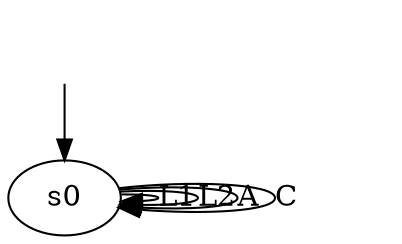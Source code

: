 digraph "output/magento_result_b_0.1" {
s0 [label=s0];
s0 -> s0  [label=L1];
s0 -> s0  [label=L2];
s0 -> s0  [label=A];
s0 -> s0  [label=C];
__start0 [label="", shape=none];
__start0 -> s0  [label=""];
}

